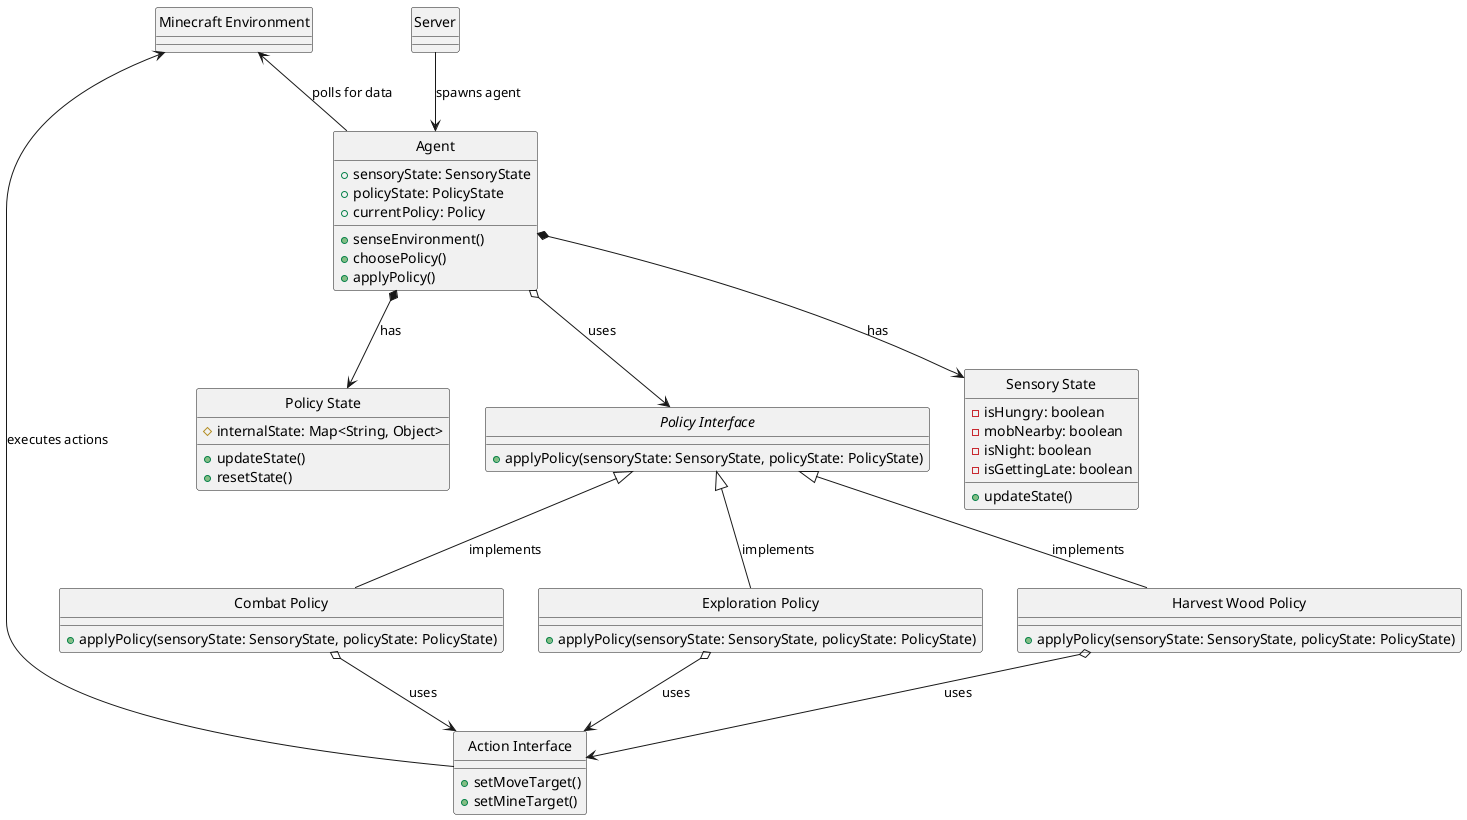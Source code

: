 @startuml Agentic Minecraft Classes
skinparam style strictuml

class "Minecraft Environment" as Environment {}

class "Server" {}

class "Agent" {
    +sensoryState: SensoryState
    +policyState: PolicyState
    +currentPolicy: Policy
    +senseEnvironment()
    +choosePolicy()
    +applyPolicy()
}

class "Sensory State" as SensoryState {
    -isHungry: boolean
    -mobNearby: boolean
    -isNight: boolean
    -isGettingLate: boolean
    +updateState()
}

class "Policy State" as PolicyState {
    #internalState: Map<String, Object>
    +updateState()
    +resetState()
}

class "Action Interface" as ActionInterface {
    +setMoveTarget()
    +setMineTarget()
}

abstract class "Policy Interface" as PolicyInterface {
    +applyPolicy(sensoryState: SensoryState, policyState: PolicyState)
}

class "Harvest Wood Policy" as HarvestWoodPolicy {
    +applyPolicy(sensoryState: SensoryState, policyState: PolicyState)
}

class "Combat Policy" as CombatPolicy {
    +applyPolicy(sensoryState: SensoryState, policyState: PolicyState)
}

class "Exploration Policy" as ExplorationPolicy {
    +applyPolicy(sensoryState: SensoryState, policyState: PolicyState)
}

Server --> Agent : spawns agent
Environment <-- Agent : polls for data
Agent *--> SensoryState : has
Agent *--> PolicyState : has
Agent o--> PolicyInterface : uses
PolicyInterface <|-- HarvestWoodPolicy : implements
PolicyInterface <|-- CombatPolicy : implements
PolicyInterface <|-- ExplorationPolicy : implements
HarvestWoodPolicy o--> ActionInterface : uses
CombatPolicy o--> ActionInterface : uses
ExplorationPolicy o--> ActionInterface : uses
ActionInterface --> Environment : executes actions

@enduml
